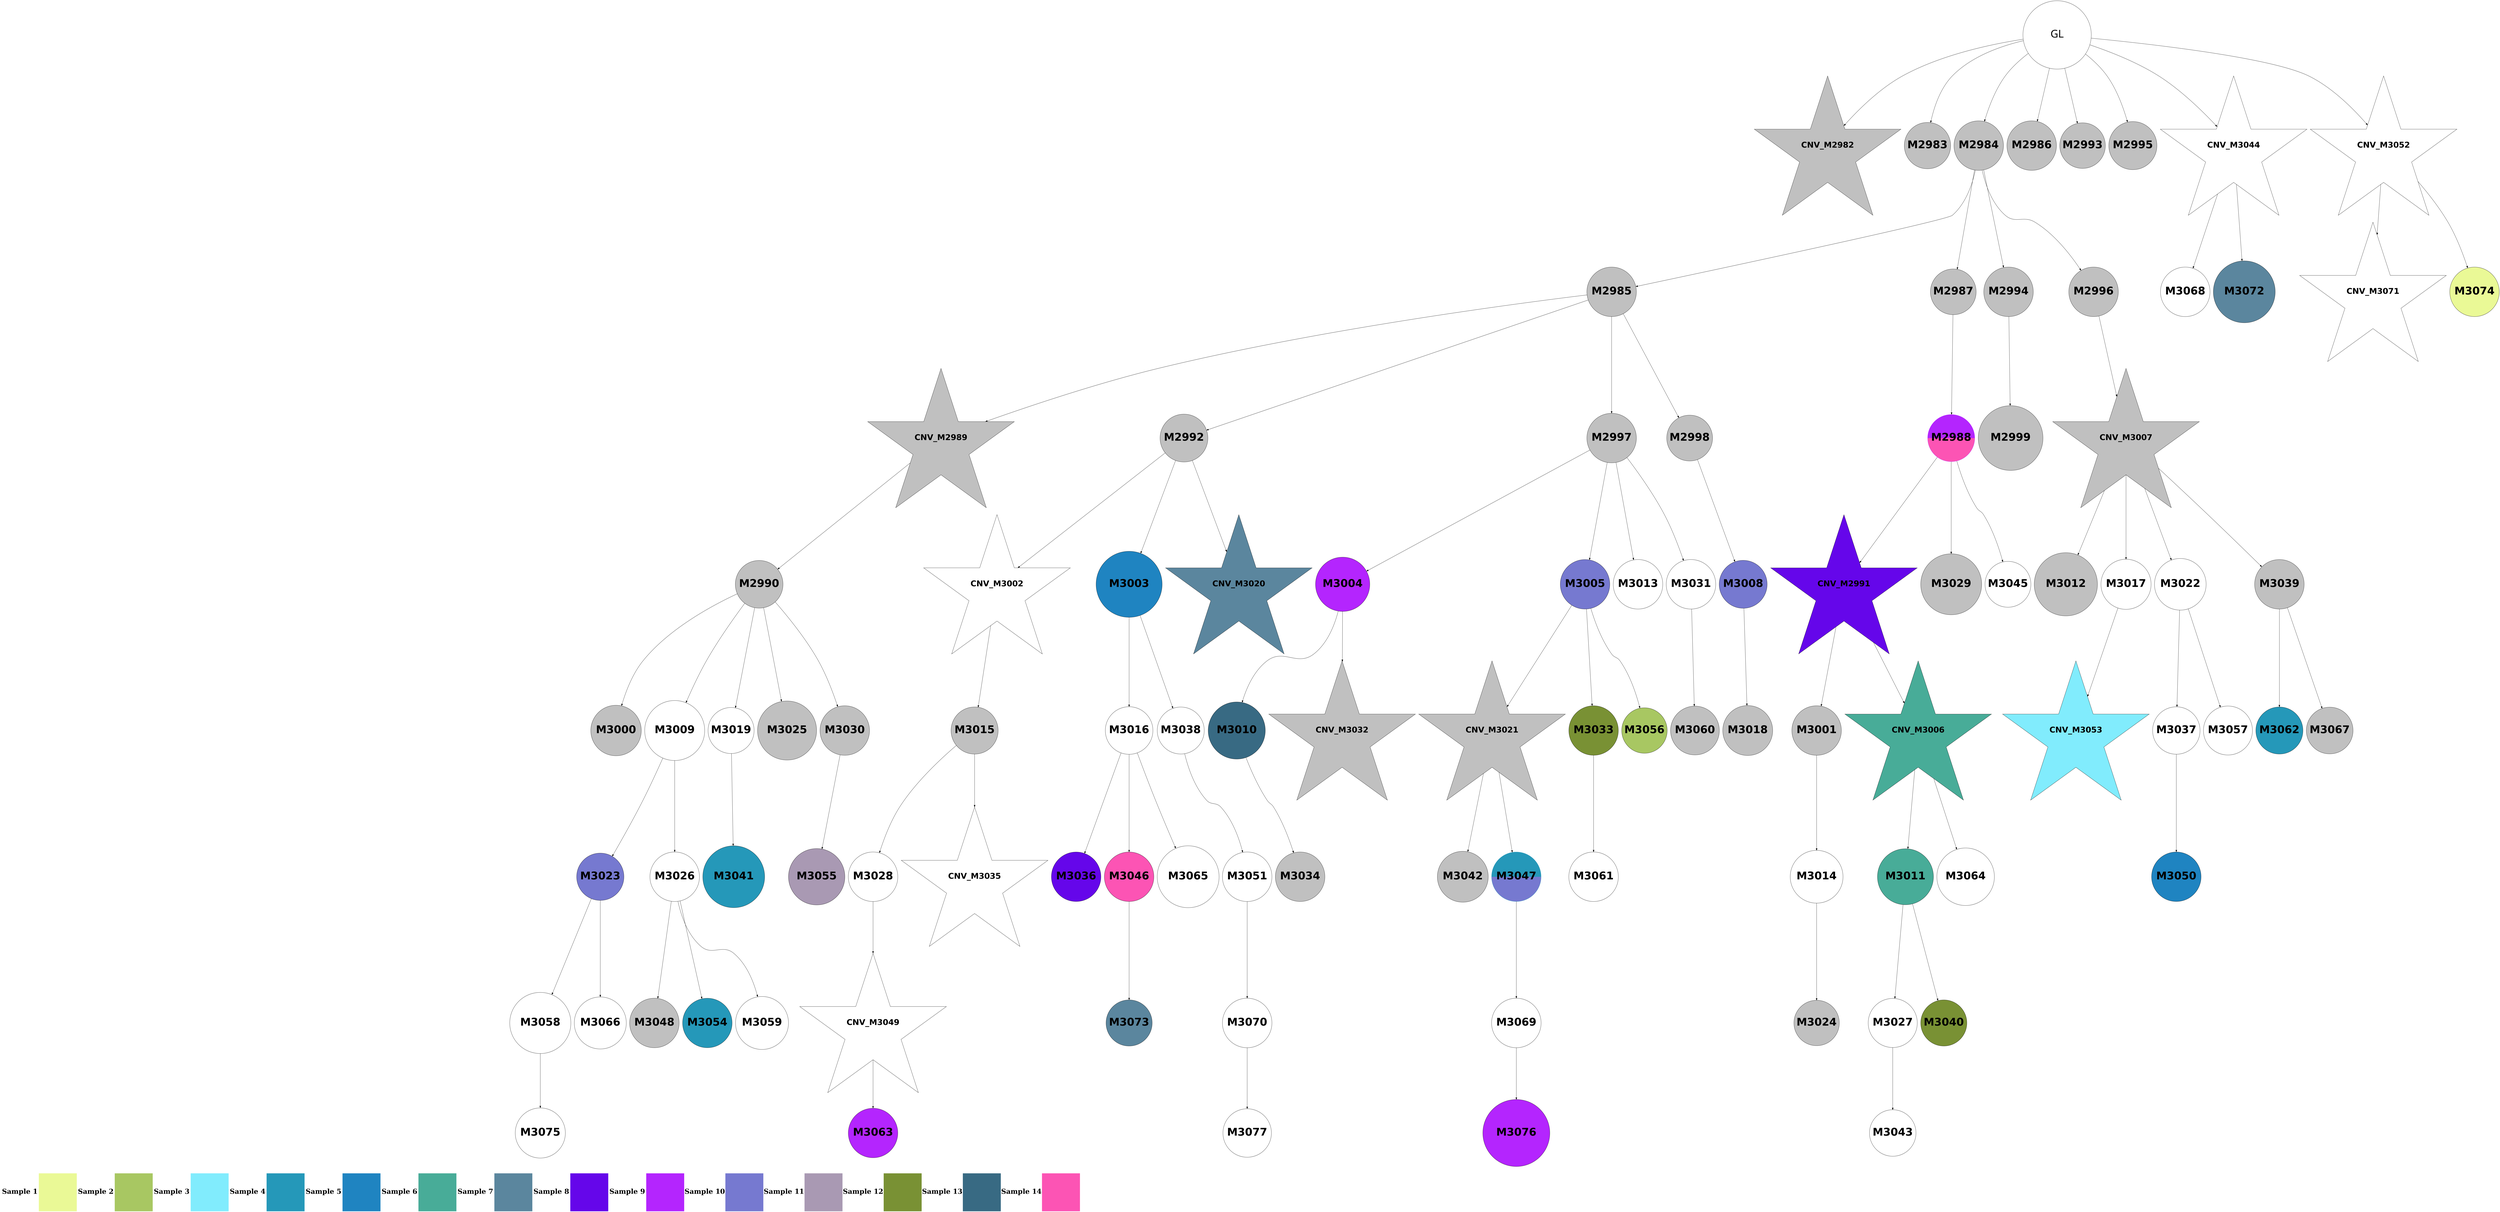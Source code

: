 digraph G { 
rankdir=TB;
3072 -> 3089;
3083 -> 3090;
3084 -> 3091;
2995 -> 2996;
2995 -> 2997;
2995 -> 2998;
2995 -> 3000;
2995 -> 3007;
2995 -> 3009;
2995 -> 3058;
2995 -> 3066;
2998 -> 2999;
2998 -> 3001;
2998 -> 3008;
2998 -> 3010;
2999 -> 3003;
2999 -> 3006;
2999 -> 3011;
2999 -> 3012;
3001 -> 3002;
3002 -> 3005;
3002 -> 3043;
3002 -> 3059;
3003 -> 3004;
3004 -> 3014;
3004 -> 3023;
3004 -> 3033;
3004 -> 3039;
3004 -> 3044;
3005 -> 3015;
3005 -> 3020;
3006 -> 3016;
3006 -> 3017;
3006 -> 3034;
3008 -> 3013;
3010 -> 3021;
3011 -> 3018;
3011 -> 3019;
3011 -> 3027;
3011 -> 3045;
3012 -> 3022;
3015 -> 3028;
3016 -> 3029;
3017 -> 3030;
3017 -> 3052;
3018 -> 3024;
3018 -> 3046;
3019 -> 3035;
3019 -> 3047;
3019 -> 3070;
3020 -> 3025;
3020 -> 3078;
3021 -> 3026;
3021 -> 3031;
3021 -> 3036;
3021 -> 3053;
3022 -> 3032;
3023 -> 3037;
3023 -> 3040;
3024 -> 3048;
3025 -> 3041;
3025 -> 3054;
3028 -> 3038;
3029 -> 3042;
3029 -> 3049;
3030 -> 3050;
3030 -> 3060;
3030 -> 3079;
3031 -> 3067;
3033 -> 3055;
3035 -> 3056;
3035 -> 3061;
3036 -> 3051;
3036 -> 3071;
3037 -> 3072;
3037 -> 3080;
3040 -> 3062;
3040 -> 3068;
3040 -> 3073;
3041 -> 3057;
3042 -> 3063;
3044 -> 3069;
3045 -> 3074;
3047 -> 3075;
3051 -> 3064;
3052 -> 3065;
3053 -> 3076;
3053 -> 3081;
3058 -> 3082;
3058 -> 3086;
3060 -> 3087;
3061 -> 3083;
3063 -> 3077;
3065 -> 3084;
3066 -> 3085;
3066 -> 3088;
3002 [shape=circle style=wedged color="#b425fe:#fc54b4" fontname="helvetica-bold" fontsize=56 label="M2988" width=2.45 height=2 ];
3060 [shape=circle style=filled fillcolor="#fc54b4" fontname="helvetica-bold" fontsize=56 label="M3046" width=0.96 height=2 ];
3055 [shape=circle style=filled fillcolor="#2598b9" fontname="helvetica-bold" fontsize=56 label="M3041" width=4.53 height=2 ];
3074 [shape=circle style=filled fillcolor=grey fontname="helvetica-bold" fontsize=56 label="M3060" width=3.57 height=2 ];
3047 [shape=circle style=filled fillcolor="#799134" fontname="helvetica-bold" fontsize=56 label="M3033" width=1.85 height=2 ];
3004 [shape=circle style=filled fillcolor=grey fontname="helvetica-bold" fontsize=56 label="M2990" width=2.35 height=2 ];
3006 [shape=circle style=filled fillcolor=grey fontname="helvetica-bold" fontsize=56 label="M2992" width=2.3 height=2 ];
3025 [shape=circle style=filled fillcolor="#48ac98" fontname="helvetica-bold" fontsize=56 label="M3011" width=4.1 height=2 ];
3013 [shape=circle style=filled fillcolor=grey fontname="helvetica-bold" fontsize=56 label="M2999" width=4.74 height=2 ];
3042 [shape=circle style=filled fillcolor=white fontname="helvetica-bold" fontsize=56 label="M3028" width=1.18 height=2 ];
3061 [shape=circle style=wedged color="#2598b9:#7679d0" fontname="helvetica-bold" fontsize=56 label="M3047" width=0.2 height=2 ];
3022 [shape=circle style=filled fillcolor="#7679d0" fontname="helvetica-bold" fontsize=56 label="M3008" width=2.25 height=2 ];
3084 [shape=circle style=filled fillcolor=white fontname="helvetica-bold" fontsize=56 label="M3070" width=0.37 height=2 ];
3020 [shape=star style=filled fillcolor="#48ac98" fontname="helvetica-bold" fontsize=42 label="CNV_M3006"];
3058 [shape=star style=filled fillcolor=white fontname="helvetica-bold" fontsize=42 label="CNV_M3044"];
3034 [shape=star style=filled fillcolor="#5b869e" fontname="helvetica-bold" fontsize=42 label="CNV_M3020"];
3067 [shape=star style=filled fillcolor="#81ecfd" fontname="helvetica-bold" fontsize=42 label="CNV_M3053"];
3014 [shape=circle style=filled fillcolor=grey fontname="helvetica-bold" fontsize=56 label="M3000" width=3.7 height=2 ];
3023 [shape=circle style=filled fillcolor=white fontname="helvetica-bold" fontsize=56 label="M3009" width=4.39 height=2 ];
2997 [shape=circle style=filled fillcolor=grey fontname="helvetica-bold" fontsize=56 label="M2983" width=3.39 height=2 ];
3087 [shape=circle style=filled fillcolor="#5b869e" fontname="helvetica-bold" fontsize=56 label="M3073" width=3.37 height=2 ];
2996 [shape=star style=filled fillcolor=grey fontname="helvetica-bold" fontsize=42 label="CNV_M2982"];
3016 [shape=star style=filled fillcolor=white fontname="helvetica-bold" fontsize=42 label="CNV_M3002"];
3037 [shape=circle style=filled fillcolor="#7679d0" fontname="helvetica-bold" fontsize=56 label="M3023" width=2.41 height=2 ];
3071 [shape=circle style=filled fillcolor=white fontname="helvetica-bold" fontsize=56 label="M3057" width=3.58 height=2 ];
3091 [shape=circle style=filled fillcolor=white fontname="helvetica-bold" fontsize=56 label="M3077" width=2.17 height=2 ];
3077 [shape=circle style=filled fillcolor="#b425fe" fontname="helvetica-bold" fontsize=56 label="M3063" width=0.99 height=2 ];
3082 [shape=circle style=filled fillcolor=white fontname="helvetica-bold" fontsize=56 label="M3068" width=1.4 height=2 ];
2998 [shape=circle style=filled fillcolor=grey fontname="helvetica-bold" fontsize=56 label="M2984" width=0.34 height=2 ];
3030 [shape=circle style=filled fillcolor=white fontname="helvetica-bold" fontsize=56 label="M3016" width=2.34 height=2 ];
3075 [shape=circle style=filled fillcolor=white fontname="helvetica-bold" fontsize=56 label="M3061" width=1.17 height=2 ];
3005 [shape=star style=filled fillcolor="#6506ea" fontname="helvetica-bold" fontsize=42 label="CNV_M2991"];
3052 [shape=circle style=filled fillcolor=white fontname="helvetica-bold" fontsize=56 label="M3038" width=2.48 height=2 ];
3041 [shape=circle style=filled fillcolor=white fontname="helvetica-bold" fontsize=56 label="M3027" width=2.05 height=2 ];
3026 [shape=circle style=filled fillcolor=grey fontname="helvetica-bold" fontsize=56 label="M3012" width=4.62 height=2 ];
3021 [shape=star style=filled fillcolor=grey fontname="helvetica-bold" fontsize=42 label="CNV_M3007"];
3088 [shape=circle style=filled fillcolor="#eaf996" fontname="helvetica-bold" fontsize=56 label="M3074" width=0.12 height=2 ];
3054 [shape=circle style=filled fillcolor="#799134" fontname="helvetica-bold" fontsize=56 label="M3040" width=3.38 height=2 ];
3028 [shape=circle style=filled fillcolor=white fontname="helvetica-bold" fontsize=56 label="M3014" width=3.86 height=2 ];
3070 [shape=circle style=filled fillcolor="#a8c762" fontname="helvetica-bold" fontsize=56 label="M3056" width=3.14 height=2 ];
2995 [label="GL" fontname="arial-bold" fontsize=56 width=5 height=5];
3001 [shape=circle style=filled fillcolor=grey fontname="helvetica-bold" fontsize=56 label="M2987" width=3.07 height=2 ];
3024 [shape=circle style=filled fillcolor="#386a83" fontname="helvetica-bold" fontsize=56 label="M3010" width=4.18 height=2 ];
3045 [shape=circle style=filled fillcolor=white fontname="helvetica-bold" fontsize=56 label="M3031" width=1.96 height=2 ];
3018 [shape=circle style=filled fillcolor="#b425fe" fontname="helvetica-bold" fontsize=56 label="M3004" width=3.97 height=2 ];
3068 [shape=circle style=filled fillcolor="#2598b9" fontname="helvetica-bold" fontsize=56 label="M3054" width=1.65 height=2 ];
3012 [shape=circle style=filled fillcolor=grey fontname="helvetica-bold" fontsize=56 label="M2998" width=2.99 height=2 ];
3069 [shape=circle style=filled fillcolor="#a999b3" fontname="helvetica-bold" fontsize=56 label="M3055" width=4.12 height=2 ];
3064 [shape=circle style=filled fillcolor="#1f84c1" fontname="helvetica-bold" fontsize=56 label="M3050" width=0.23 height=2 ];
3010 [shape=circle style=filled fillcolor=grey fontname="helvetica-bold" fontsize=56 label="M2996" width=1.72 height=2 ];
3073 [shape=circle style=filled fillcolor=white fontname="helvetica-bold" fontsize=56 label="M3059" width=3.87 height=2 ];
3007 [shape=circle style=filled fillcolor=grey fontname="helvetica-bold" fontsize=56 label="M2993" width=3.11 height=2 ];
3000 [shape=circle style=filled fillcolor=grey fontname="helvetica-bold" fontsize=56 label="M2986" width=0.62 height=2 ];
3033 [shape=circle style=filled fillcolor=white fontname="helvetica-bold" fontsize=56 label="M3019" width=2.88 height=2 ];
3003 [shape=star style=filled fillcolor=grey fontname="helvetica-bold" fontsize=42 label="CNV_M2989"];
3044 [shape=circle style=filled fillcolor=grey fontname="helvetica-bold" fontsize=56 label="M3030" width=0.3 height=2 ];
3009 [shape=circle style=filled fillcolor=grey fontname="helvetica-bold" fontsize=56 label="M2995" width=2.23 height=2 ];
3057 [shape=circle style=filled fillcolor=white fontname="helvetica-bold" fontsize=56 label="M3043" width=2.7 height=2 ];
3072 [shape=circle style=filled fillcolor=white fontname="helvetica-bold" fontsize=56 label="M3058" width=4.47 height=2 ];
3035 [shape=star style=filled fillcolor=grey fontname="helvetica-bold" fontsize=42 label="CNV_M3021"];
3008 [shape=circle style=filled fillcolor=grey fontname="helvetica-bold" fontsize=56 label="M2994" width=0.66 height=2 ];
3040 [shape=circle style=filled fillcolor=white fontname="helvetica-bold" fontsize=56 label="M3026" width=0.91 height=2 ];
3051 [shape=circle style=filled fillcolor=white fontname="helvetica-bold" fontsize=56 label="M3037" width=2.37 height=2 ];
3090 [shape=circle style=filled fillcolor="#b425fe" fontname="helvetica-bold" fontsize=56 label="M3076" width=4.9 height=2 ];
3078 [shape=circle style=filled fillcolor=white fontname="helvetica-bold" fontsize=56 label="M3064" width=4.21 height=2 ];
3027 [shape=circle style=filled fillcolor=white fontname="helvetica-bold" fontsize=56 label="M3013" width=0.87 height=2 ];
3017 [shape=circle style=filled fillcolor="#1f84c1" fontname="helvetica-bold" fontsize=56 label="M3003" width=4.83 height=2 ];
3065 [shape=circle style=filled fillcolor=white fontname="helvetica-bold" fontsize=56 label="M3051" width=0.44 height=2 ];
3050 [shape=circle style=filled fillcolor="#6506ea" fontname="helvetica-bold" fontsize=56 label="M3036" width=1.62 height=2 ];
3079 [shape=circle style=filled fillcolor=white fontname="helvetica-bold" fontsize=56 label="M3065" width=4.53 height=2 ];
3063 [shape=star style=filled fillcolor=white fontname="helvetica-bold" fontsize=42 label="CNV_M3049"];
3036 [shape=circle style=filled fillcolor=white fontname="helvetica-bold" fontsize=56 label="M3022" width=3.78 height=2 ];
3032 [shape=circle style=filled fillcolor=grey fontname="helvetica-bold" fontsize=56 label="M3018" width=3.65 height=2 ];
3059 [shape=circle style=filled fillcolor=white fontname="helvetica-bold" fontsize=56 label="M3045" width=2.92 height=2 ];
3053 [shape=circle style=filled fillcolor=grey fontname="helvetica-bold" fontsize=56 label="M3039" width=1.16 height=2 ];
3080 [shape=circle style=filled fillcolor=white fontname="helvetica-bold" fontsize=56 label="M3066" width=3.8 height=2 ];
3086 [shape=circle style=filled fillcolor="#5b869e" fontname="helvetica-bold" fontsize=56 label="M3072" width=4.53 height=2 ];
3049 [shape=star style=filled fillcolor=white fontname="helvetica-bold" fontsize=42 label="CNV_M3035"];
2999 [shape=circle style=filled fillcolor=grey fontname="helvetica-bold" fontsize=56 label="M2985" width=1.87 height=2 ];
3015 [shape=circle style=filled fillcolor=grey fontname="helvetica-bold" fontsize=56 label="M3001" width=1.04 height=2 ];
3038 [shape=circle style=filled fillcolor=grey fontname="helvetica-bold" fontsize=56 label="M3024" width=3.23 height=2 ];
3039 [shape=circle style=filled fillcolor=grey fontname="helvetica-bold" fontsize=56 label="M3025" width=4.32 height=2 ];
3066 [shape=star style=filled fillcolor=white fontname="helvetica-bold" fontsize=42 label="CNV_M3052"];
3043 [shape=circle style=filled fillcolor=grey fontname="helvetica-bold" fontsize=56 label="M3029" width=4.46 height=2 ];
3019 [shape=circle style=filled fillcolor="#7679d0" fontname="helvetica-bold" fontsize=56 label="M3005" width=0.22 height=2 ];
3085 [shape=star style=filled fillcolor=white fontname="helvetica-bold" fontsize=42 label="CNV_M3071"];
3076 [shape=circle style=filled fillcolor="#2598b9" fontname="helvetica-bold" fontsize=56 label="M3062" width=3.45 height=2 ];
3062 [shape=circle style=filled fillcolor=grey fontname="helvetica-bold" fontsize=56 label="M3048" width=0.17 height=2 ];
3083 [shape=circle style=filled fillcolor=white fontname="helvetica-bold" fontsize=56 label="M3069" width=1.33 height=2 ];
3081 [shape=circle style=filled fillcolor=grey fontname="helvetica-bold" fontsize=56 label="M3067" width=2.63 height=2 ];
3011 [shape=circle style=filled fillcolor=grey fontname="helvetica-bold" fontsize=56 label="M2997" width=0.33 height=2 ];
3048 [shape=circle style=filled fillcolor=grey fontname="helvetica-bold" fontsize=56 label="M3034" width=2.02 height=2 ];
3089 [shape=circle style=filled fillcolor=white fontname="helvetica-bold" fontsize=56 label="M3075" width=3.66 height=2 ];
3046 [shape=star style=filled fillcolor=grey fontname="helvetica-bold" fontsize=42 label="CNV_M3032"];
3031 [shape=circle style=filled fillcolor=white fontname="helvetica-bold" fontsize=56 label="M3017" width=3.67 height=2 ];
3056 [shape=circle style=filled fillcolor=grey fontname="helvetica-bold" fontsize=56 label="M3042" width=3.72 height=2 ];
3029 [shape=circle style=filled fillcolor=grey fontname="helvetica-bold" fontsize=56 label="M3015" width=2.5 height=2 ];
{rank=sink;
Legend[shape=none, margin=0, label=<<TABLE border="0" cellborder="0" cellspacing="0"> 
<TR><TD width="200" height="200" colspan="1"><FONT POINT-SIZE="36.0"><B>Sample 1</B></FONT></TD><TD width="200" height="200" colspan="1" BGCOLOR="#eaf996"></TD>
<TD width="200" height="200" colspan="1"><FONT POINT-SIZE="36.0"><B>Sample 2</B></FONT></TD><TD width="200" height="200" colspan="1" BGCOLOR="#a8c762"></TD>
<TD width="200" height="200" colspan="1"><FONT POINT-SIZE="36.0"><B>Sample 3</B></FONT></TD><TD width="200" height="200" colspan="1" BGCOLOR="#81ecfd"></TD>
<TD width="200" height="200" colspan="1"><FONT POINT-SIZE="36.0"><B>Sample 4</B></FONT></TD><TD width="200" height="200" colspan="1" BGCOLOR="#2598b9"></TD>
<TD width="200" height="200" colspan="1"><FONT POINT-SIZE="36.0"><B>Sample 5</B></FONT></TD><TD width="200" height="200" colspan="1" BGCOLOR="#1f84c1"></TD>
<TD width="200" height="200" colspan="1"><FONT POINT-SIZE="36.0"><B>Sample 6</B></FONT></TD><TD width="200" height="200" colspan="1" BGCOLOR="#48ac98"></TD>
<TD width="200" height="200" colspan="1"><FONT POINT-SIZE="36.0"><B>Sample 7</B></FONT></TD><TD width="200" height="200" colspan="1" BGCOLOR="#5b869e"></TD>
<TD width="200" height="200" colspan="1"><FONT POINT-SIZE="36.0"><B>Sample 8</B></FONT></TD><TD width="200" height="200" colspan="1" BGCOLOR="#6506ea"></TD>
<TD width="200" height="200" colspan="1"><FONT POINT-SIZE="36.0"><B>Sample 9</B></FONT></TD><TD width="200" height="200" colspan="1" BGCOLOR="#b425fe"></TD>
<TD width="200" height="200" colspan="1"><FONT POINT-SIZE="36.0"><B>Sample 10</B></FONT></TD><TD width="200" height="200" colspan="1" BGCOLOR="#7679d0"></TD>
<TD width="200" height="200" colspan="1"><FONT POINT-SIZE="36.0"><B>Sample 11</B></FONT></TD><TD width="200" height="200" colspan="1" BGCOLOR="#a999b3"></TD>
<TD width="200" height="200" colspan="1"><FONT POINT-SIZE="36.0"><B>Sample 12</B></FONT></TD><TD width="200" height="200" colspan="1" BGCOLOR="#799134"></TD>
<TD width="200" height="200" colspan="1"><FONT POINT-SIZE="36.0"><B>Sample 13</B></FONT></TD><TD width="200" height="200" colspan="1" BGCOLOR="#386a83"></TD>
<TD width="200" height="200" colspan="1"><FONT POINT-SIZE="36.0"><B>Sample 14</B></FONT></TD><TD width="200" height="200" colspan="1" BGCOLOR="#fc54b4"></TD>
</TR></TABLE>>];
} 
}